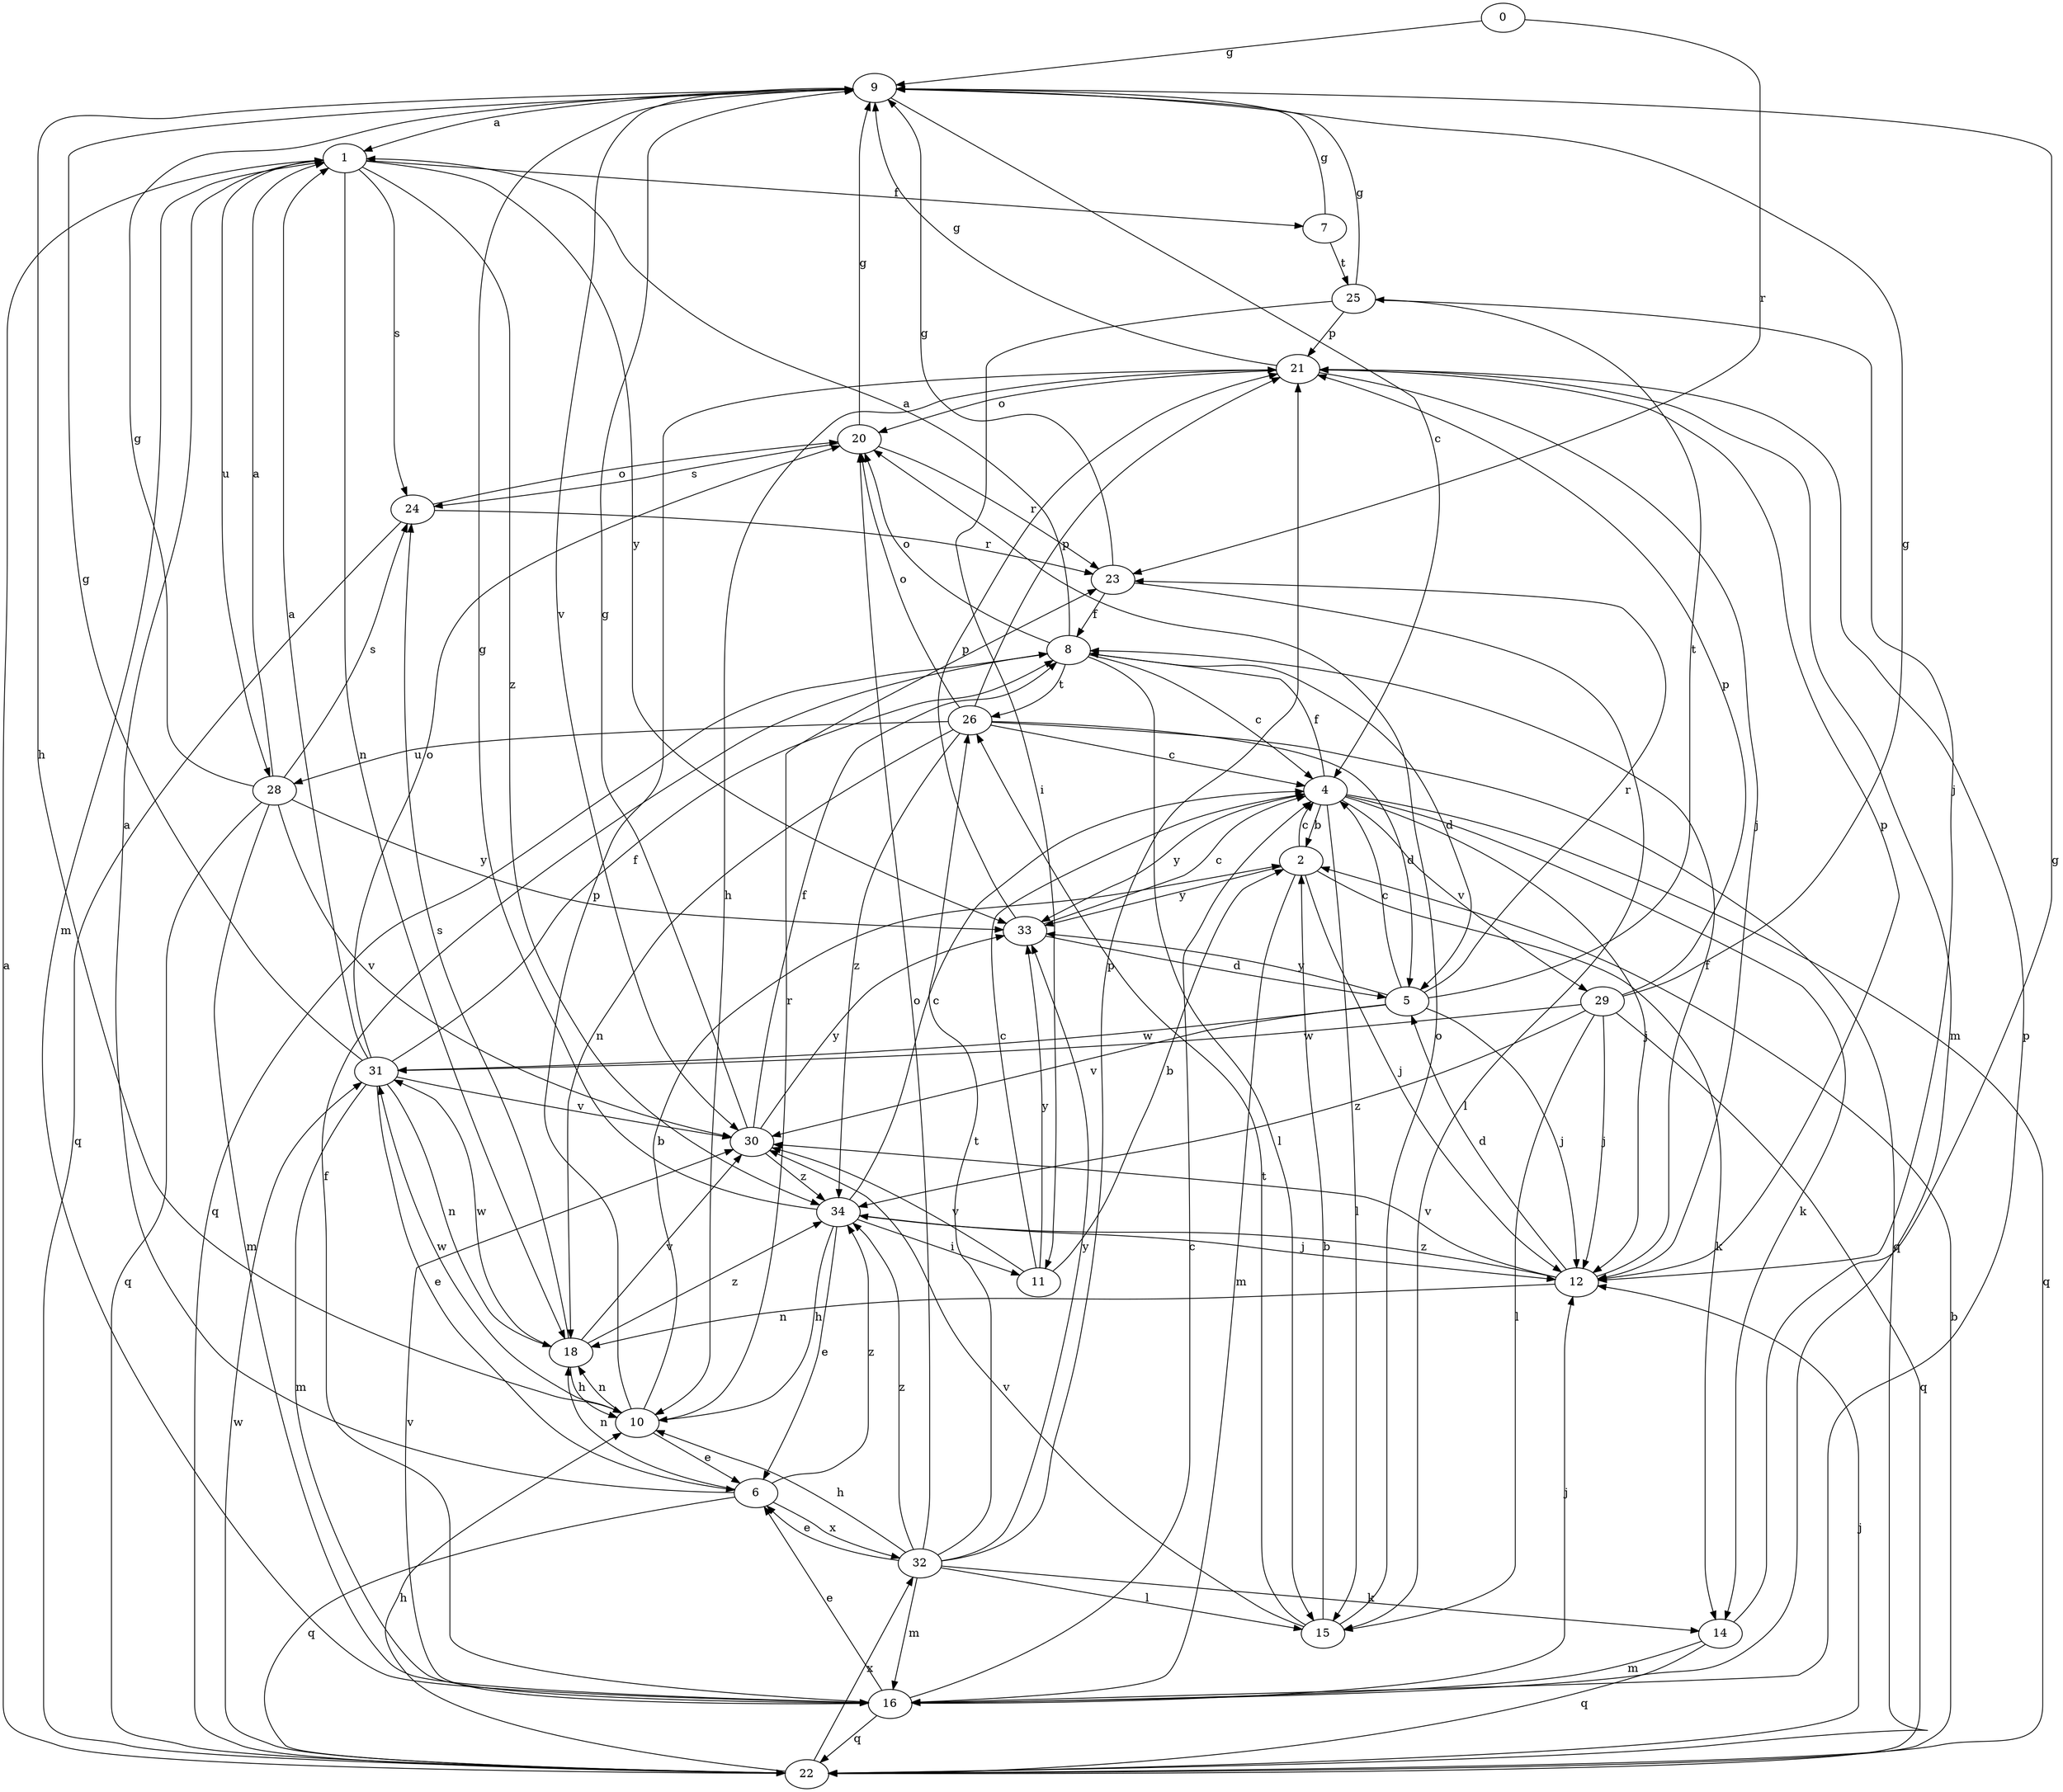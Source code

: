 strict digraph  {
0;
1;
2;
4;
5;
6;
7;
8;
9;
10;
11;
12;
14;
15;
16;
18;
20;
21;
22;
23;
24;
25;
26;
28;
29;
30;
31;
32;
33;
34;
0 -> 9  [label=g];
0 -> 23  [label=r];
1 -> 7  [label=f];
1 -> 16  [label=m];
1 -> 18  [label=n];
1 -> 24  [label=s];
1 -> 28  [label=u];
1 -> 33  [label=y];
1 -> 34  [label=z];
2 -> 4  [label=c];
2 -> 12  [label=j];
2 -> 14  [label=k];
2 -> 16  [label=m];
2 -> 33  [label=y];
4 -> 2  [label=b];
4 -> 8  [label=f];
4 -> 12  [label=j];
4 -> 14  [label=k];
4 -> 15  [label=l];
4 -> 22  [label=q];
4 -> 29  [label=v];
4 -> 33  [label=y];
5 -> 4  [label=c];
5 -> 12  [label=j];
5 -> 23  [label=r];
5 -> 25  [label=t];
5 -> 30  [label=v];
5 -> 31  [label=w];
5 -> 33  [label=y];
6 -> 1  [label=a];
6 -> 18  [label=n];
6 -> 22  [label=q];
6 -> 32  [label=x];
6 -> 34  [label=z];
7 -> 9  [label=g];
7 -> 25  [label=t];
8 -> 1  [label=a];
8 -> 4  [label=c];
8 -> 5  [label=d];
8 -> 15  [label=l];
8 -> 20  [label=o];
8 -> 22  [label=q];
8 -> 26  [label=t];
9 -> 1  [label=a];
9 -> 4  [label=c];
9 -> 10  [label=h];
9 -> 30  [label=v];
10 -> 2  [label=b];
10 -> 6  [label=e];
10 -> 18  [label=n];
10 -> 21  [label=p];
10 -> 23  [label=r];
10 -> 31  [label=w];
11 -> 2  [label=b];
11 -> 4  [label=c];
11 -> 30  [label=v];
11 -> 33  [label=y];
12 -> 5  [label=d];
12 -> 8  [label=f];
12 -> 18  [label=n];
12 -> 21  [label=p];
12 -> 30  [label=v];
12 -> 34  [label=z];
14 -> 9  [label=g];
14 -> 16  [label=m];
14 -> 22  [label=q];
15 -> 2  [label=b];
15 -> 20  [label=o];
15 -> 26  [label=t];
15 -> 30  [label=v];
16 -> 4  [label=c];
16 -> 6  [label=e];
16 -> 8  [label=f];
16 -> 12  [label=j];
16 -> 21  [label=p];
16 -> 22  [label=q];
16 -> 30  [label=v];
18 -> 10  [label=h];
18 -> 24  [label=s];
18 -> 30  [label=v];
18 -> 31  [label=w];
18 -> 34  [label=z];
20 -> 9  [label=g];
20 -> 23  [label=r];
20 -> 24  [label=s];
21 -> 9  [label=g];
21 -> 10  [label=h];
21 -> 12  [label=j];
21 -> 16  [label=m];
21 -> 20  [label=o];
22 -> 1  [label=a];
22 -> 2  [label=b];
22 -> 10  [label=h];
22 -> 12  [label=j];
22 -> 31  [label=w];
22 -> 32  [label=x];
23 -> 8  [label=f];
23 -> 9  [label=g];
23 -> 15  [label=l];
24 -> 20  [label=o];
24 -> 22  [label=q];
24 -> 23  [label=r];
25 -> 9  [label=g];
25 -> 11  [label=i];
25 -> 12  [label=j];
25 -> 21  [label=p];
26 -> 4  [label=c];
26 -> 5  [label=d];
26 -> 18  [label=n];
26 -> 20  [label=o];
26 -> 21  [label=p];
26 -> 22  [label=q];
26 -> 28  [label=u];
26 -> 34  [label=z];
28 -> 1  [label=a];
28 -> 9  [label=g];
28 -> 16  [label=m];
28 -> 22  [label=q];
28 -> 24  [label=s];
28 -> 30  [label=v];
28 -> 33  [label=y];
29 -> 9  [label=g];
29 -> 12  [label=j];
29 -> 15  [label=l];
29 -> 21  [label=p];
29 -> 22  [label=q];
29 -> 31  [label=w];
29 -> 34  [label=z];
30 -> 8  [label=f];
30 -> 9  [label=g];
30 -> 33  [label=y];
30 -> 34  [label=z];
31 -> 1  [label=a];
31 -> 6  [label=e];
31 -> 8  [label=f];
31 -> 9  [label=g];
31 -> 16  [label=m];
31 -> 18  [label=n];
31 -> 20  [label=o];
31 -> 30  [label=v];
32 -> 6  [label=e];
32 -> 10  [label=h];
32 -> 14  [label=k];
32 -> 15  [label=l];
32 -> 16  [label=m];
32 -> 20  [label=o];
32 -> 21  [label=p];
32 -> 26  [label=t];
32 -> 33  [label=y];
32 -> 34  [label=z];
33 -> 4  [label=c];
33 -> 5  [label=d];
33 -> 21  [label=p];
34 -> 4  [label=c];
34 -> 6  [label=e];
34 -> 9  [label=g];
34 -> 10  [label=h];
34 -> 11  [label=i];
34 -> 12  [label=j];
}
